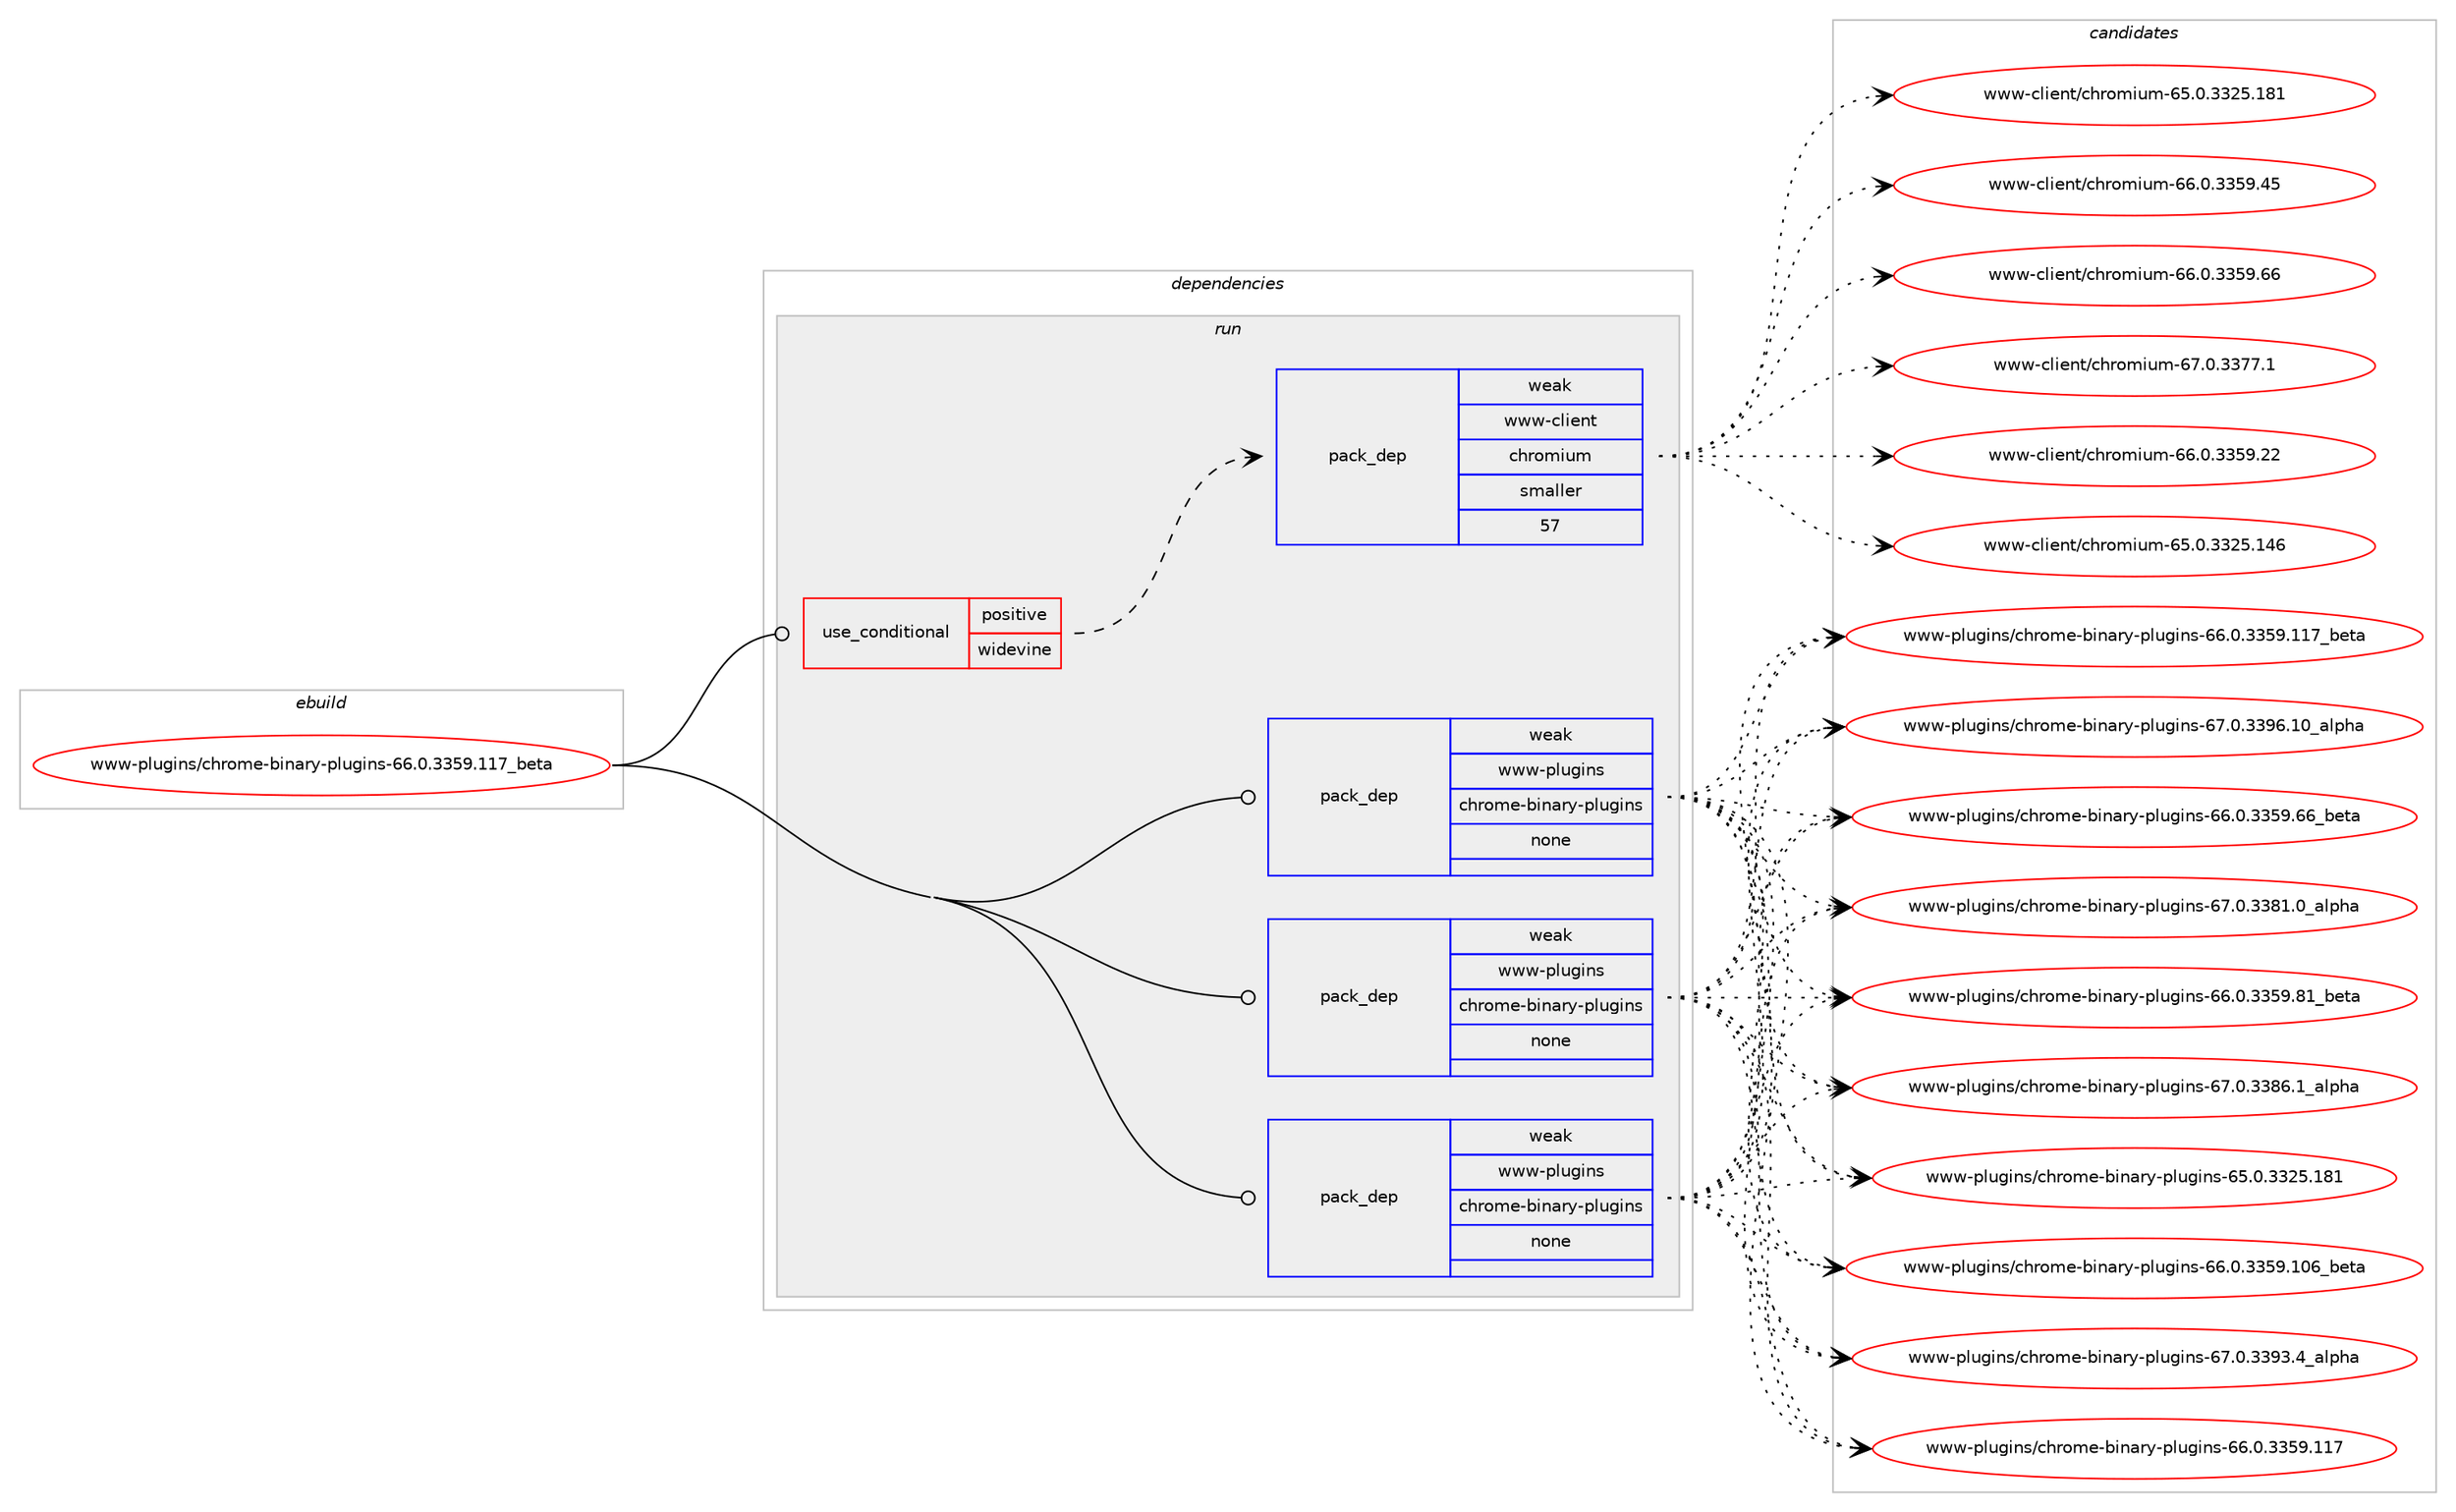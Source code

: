 digraph prolog {

# *************
# Graph options
# *************

newrank=true;
concentrate=true;
compound=true;
graph [rankdir=LR,fontname=Helvetica,fontsize=10,ranksep=1.5];#, ranksep=2.5, nodesep=0.2];
edge  [arrowhead=vee];
node  [fontname=Helvetica,fontsize=10];

# **********
# The ebuild
# **********

subgraph cluster_leftcol {
color=gray;
rank=same;
label=<<i>ebuild</i>>;
id [label="www-plugins/chrome-binary-plugins-66.0.3359.117_beta", color=red, width=4, href="../www-plugins/chrome-binary-plugins-66.0.3359.117_beta.svg"];
}

# ****************
# The dependencies
# ****************

subgraph cluster_midcol {
color=gray;
label=<<i>dependencies</i>>;
subgraph cluster_compile {
fillcolor="#eeeeee";
style=filled;
label=<<i>compile</i>>;
}
subgraph cluster_compileandrun {
fillcolor="#eeeeee";
style=filled;
label=<<i>compile and run</i>>;
}
subgraph cluster_run {
fillcolor="#eeeeee";
style=filled;
label=<<i>run</i>>;
subgraph cond633 {
dependency6978 [label=<<TABLE BORDER="0" CELLBORDER="1" CELLSPACING="0" CELLPADDING="4"><TR><TD ROWSPAN="3" CELLPADDING="10">use_conditional</TD></TR><TR><TD>positive</TD></TR><TR><TD>widevine</TD></TR></TABLE>>, shape=none, color=red];
subgraph pack6266 {
dependency6979 [label=<<TABLE BORDER="0" CELLBORDER="1" CELLSPACING="0" CELLPADDING="4" WIDTH="220"><TR><TD ROWSPAN="6" CELLPADDING="30">pack_dep</TD></TR><TR><TD WIDTH="110">weak</TD></TR><TR><TD>www-client</TD></TR><TR><TD>chromium</TD></TR><TR><TD>smaller</TD></TR><TR><TD>57</TD></TR></TABLE>>, shape=none, color=blue];
}
dependency6978:e -> dependency6979:w [weight=20,style="dashed",arrowhead="vee"];
}
id:e -> dependency6978:w [weight=20,style="solid",arrowhead="odot"];
subgraph pack6267 {
dependency6980 [label=<<TABLE BORDER="0" CELLBORDER="1" CELLSPACING="0" CELLPADDING="4" WIDTH="220"><TR><TD ROWSPAN="6" CELLPADDING="30">pack_dep</TD></TR><TR><TD WIDTH="110">weak</TD></TR><TR><TD>www-plugins</TD></TR><TR><TD>chrome-binary-plugins</TD></TR><TR><TD>none</TD></TR><TR><TD></TD></TR></TABLE>>, shape=none, color=blue];
}
id:e -> dependency6980:w [weight=20,style="solid",arrowhead="odot"];
subgraph pack6268 {
dependency6981 [label=<<TABLE BORDER="0" CELLBORDER="1" CELLSPACING="0" CELLPADDING="4" WIDTH="220"><TR><TD ROWSPAN="6" CELLPADDING="30">pack_dep</TD></TR><TR><TD WIDTH="110">weak</TD></TR><TR><TD>www-plugins</TD></TR><TR><TD>chrome-binary-plugins</TD></TR><TR><TD>none</TD></TR><TR><TD></TD></TR></TABLE>>, shape=none, color=blue];
}
id:e -> dependency6981:w [weight=20,style="solid",arrowhead="odot"];
subgraph pack6269 {
dependency6982 [label=<<TABLE BORDER="0" CELLBORDER="1" CELLSPACING="0" CELLPADDING="4" WIDTH="220"><TR><TD ROWSPAN="6" CELLPADDING="30">pack_dep</TD></TR><TR><TD WIDTH="110">weak</TD></TR><TR><TD>www-plugins</TD></TR><TR><TD>chrome-binary-plugins</TD></TR><TR><TD>none</TD></TR><TR><TD></TD></TR></TABLE>>, shape=none, color=blue];
}
id:e -> dependency6982:w [weight=20,style="solid",arrowhead="odot"];
}
}

# **************
# The candidates
# **************

subgraph cluster_choices {
rank=same;
color=gray;
label=<<i>candidates</i>>;

subgraph choice6266 {
color=black;
nodesep=1;
choice1191191194599108105101110116479910411411110910511710945545446484651515357465050 [label="www-client/chromium-66.0.3359.22", color=red, width=4,href="../www-client/chromium-66.0.3359.22.svg"];
choice119119119459910810510111011647991041141111091051171094554534648465151505346495254 [label="www-client/chromium-65.0.3325.146", color=red, width=4,href="../www-client/chromium-65.0.3325.146.svg"];
choice119119119459910810510111011647991041141111091051171094554534648465151505346495649 [label="www-client/chromium-65.0.3325.181", color=red, width=4,href="../www-client/chromium-65.0.3325.181.svg"];
choice1191191194599108105101110116479910411411110910511710945545446484651515357465253 [label="www-client/chromium-66.0.3359.45", color=red, width=4,href="../www-client/chromium-66.0.3359.45.svg"];
choice1191191194599108105101110116479910411411110910511710945545446484651515357465454 [label="www-client/chromium-66.0.3359.66", color=red, width=4,href="../www-client/chromium-66.0.3359.66.svg"];
choice11911911945991081051011101164799104114111109105117109455455464846515155554649 [label="www-client/chromium-67.0.3377.1", color=red, width=4,href="../www-client/chromium-67.0.3377.1.svg"];
dependency6979:e -> choice1191191194599108105101110116479910411411110910511710945545446484651515357465050:w [style=dotted,weight="100"];
dependency6979:e -> choice119119119459910810510111011647991041141111091051171094554534648465151505346495254:w [style=dotted,weight="100"];
dependency6979:e -> choice119119119459910810510111011647991041141111091051171094554534648465151505346495649:w [style=dotted,weight="100"];
dependency6979:e -> choice1191191194599108105101110116479910411411110910511710945545446484651515357465253:w [style=dotted,weight="100"];
dependency6979:e -> choice1191191194599108105101110116479910411411110910511710945545446484651515357465454:w [style=dotted,weight="100"];
dependency6979:e -> choice11911911945991081051011101164799104114111109105117109455455464846515155554649:w [style=dotted,weight="100"];
}
subgraph choice6267 {
color=black;
nodesep=1;
choice1191191194511210811710310511011547991041141111091014598105110971141214511210811710310511011545545446484651515357465454959810111697 [label="www-plugins/chrome-binary-plugins-66.0.3359.66_beta", color=red, width=4,href="../www-plugins/chrome-binary-plugins-66.0.3359.66_beta.svg"];
choice11911911945112108117103105110115479910411411110910145981051109711412145112108117103105110115455455464846515156494648959710811210497 [label="www-plugins/chrome-binary-plugins-67.0.3381.0_alpha", color=red, width=4,href="../www-plugins/chrome-binary-plugins-67.0.3381.0_alpha.svg"];
choice1191191194511210811710310511011547991041141111091014598105110971141214511210811710310511011545545446484651515357465649959810111697 [label="www-plugins/chrome-binary-plugins-66.0.3359.81_beta", color=red, width=4,href="../www-plugins/chrome-binary-plugins-66.0.3359.81_beta.svg"];
choice11911911945112108117103105110115479910411411110910145981051109711412145112108117103105110115455455464846515156544649959710811210497 [label="www-plugins/chrome-binary-plugins-67.0.3386.1_alpha", color=red, width=4,href="../www-plugins/chrome-binary-plugins-67.0.3386.1_alpha.svg"];
choice119119119451121081171031051101154799104114111109101459810511097114121451121081171031051101154554534648465151505346495649 [label="www-plugins/chrome-binary-plugins-65.0.3325.181", color=red, width=4,href="../www-plugins/chrome-binary-plugins-65.0.3325.181.svg"];
choice119119119451121081171031051101154799104114111109101459810511097114121451121081171031051101154554544648465151535746494854959810111697 [label="www-plugins/chrome-binary-plugins-66.0.3359.106_beta", color=red, width=4,href="../www-plugins/chrome-binary-plugins-66.0.3359.106_beta.svg"];
choice11911911945112108117103105110115479910411411110910145981051109711412145112108117103105110115455455464846515157514652959710811210497 [label="www-plugins/chrome-binary-plugins-67.0.3393.4_alpha", color=red, width=4,href="../www-plugins/chrome-binary-plugins-67.0.3393.4_alpha.svg"];
choice119119119451121081171031051101154799104114111109101459810511097114121451121081171031051101154554544648465151535746494955 [label="www-plugins/chrome-binary-plugins-66.0.3359.117", color=red, width=4,href="../www-plugins/chrome-binary-plugins-66.0.3359.117.svg"];
choice119119119451121081171031051101154799104114111109101459810511097114121451121081171031051101154554544648465151535746494955959810111697 [label="www-plugins/chrome-binary-plugins-66.0.3359.117_beta", color=red, width=4,href="../www-plugins/chrome-binary-plugins-66.0.3359.117_beta.svg"];
choice1191191194511210811710310511011547991041141111091014598105110971141214511210811710310511011545545546484651515754464948959710811210497 [label="www-plugins/chrome-binary-plugins-67.0.3396.10_alpha", color=red, width=4,href="../www-plugins/chrome-binary-plugins-67.0.3396.10_alpha.svg"];
dependency6980:e -> choice1191191194511210811710310511011547991041141111091014598105110971141214511210811710310511011545545446484651515357465454959810111697:w [style=dotted,weight="100"];
dependency6980:e -> choice11911911945112108117103105110115479910411411110910145981051109711412145112108117103105110115455455464846515156494648959710811210497:w [style=dotted,weight="100"];
dependency6980:e -> choice1191191194511210811710310511011547991041141111091014598105110971141214511210811710310511011545545446484651515357465649959810111697:w [style=dotted,weight="100"];
dependency6980:e -> choice11911911945112108117103105110115479910411411110910145981051109711412145112108117103105110115455455464846515156544649959710811210497:w [style=dotted,weight="100"];
dependency6980:e -> choice119119119451121081171031051101154799104114111109101459810511097114121451121081171031051101154554534648465151505346495649:w [style=dotted,weight="100"];
dependency6980:e -> choice119119119451121081171031051101154799104114111109101459810511097114121451121081171031051101154554544648465151535746494854959810111697:w [style=dotted,weight="100"];
dependency6980:e -> choice11911911945112108117103105110115479910411411110910145981051109711412145112108117103105110115455455464846515157514652959710811210497:w [style=dotted,weight="100"];
dependency6980:e -> choice119119119451121081171031051101154799104114111109101459810511097114121451121081171031051101154554544648465151535746494955:w [style=dotted,weight="100"];
dependency6980:e -> choice119119119451121081171031051101154799104114111109101459810511097114121451121081171031051101154554544648465151535746494955959810111697:w [style=dotted,weight="100"];
dependency6980:e -> choice1191191194511210811710310511011547991041141111091014598105110971141214511210811710310511011545545546484651515754464948959710811210497:w [style=dotted,weight="100"];
}
subgraph choice6268 {
color=black;
nodesep=1;
choice1191191194511210811710310511011547991041141111091014598105110971141214511210811710310511011545545446484651515357465454959810111697 [label="www-plugins/chrome-binary-plugins-66.0.3359.66_beta", color=red, width=4,href="../www-plugins/chrome-binary-plugins-66.0.3359.66_beta.svg"];
choice11911911945112108117103105110115479910411411110910145981051109711412145112108117103105110115455455464846515156494648959710811210497 [label="www-plugins/chrome-binary-plugins-67.0.3381.0_alpha", color=red, width=4,href="../www-plugins/chrome-binary-plugins-67.0.3381.0_alpha.svg"];
choice1191191194511210811710310511011547991041141111091014598105110971141214511210811710310511011545545446484651515357465649959810111697 [label="www-plugins/chrome-binary-plugins-66.0.3359.81_beta", color=red, width=4,href="../www-plugins/chrome-binary-plugins-66.0.3359.81_beta.svg"];
choice11911911945112108117103105110115479910411411110910145981051109711412145112108117103105110115455455464846515156544649959710811210497 [label="www-plugins/chrome-binary-plugins-67.0.3386.1_alpha", color=red, width=4,href="../www-plugins/chrome-binary-plugins-67.0.3386.1_alpha.svg"];
choice119119119451121081171031051101154799104114111109101459810511097114121451121081171031051101154554534648465151505346495649 [label="www-plugins/chrome-binary-plugins-65.0.3325.181", color=red, width=4,href="../www-plugins/chrome-binary-plugins-65.0.3325.181.svg"];
choice119119119451121081171031051101154799104114111109101459810511097114121451121081171031051101154554544648465151535746494854959810111697 [label="www-plugins/chrome-binary-plugins-66.0.3359.106_beta", color=red, width=4,href="../www-plugins/chrome-binary-plugins-66.0.3359.106_beta.svg"];
choice11911911945112108117103105110115479910411411110910145981051109711412145112108117103105110115455455464846515157514652959710811210497 [label="www-plugins/chrome-binary-plugins-67.0.3393.4_alpha", color=red, width=4,href="../www-plugins/chrome-binary-plugins-67.0.3393.4_alpha.svg"];
choice119119119451121081171031051101154799104114111109101459810511097114121451121081171031051101154554544648465151535746494955 [label="www-plugins/chrome-binary-plugins-66.0.3359.117", color=red, width=4,href="../www-plugins/chrome-binary-plugins-66.0.3359.117.svg"];
choice119119119451121081171031051101154799104114111109101459810511097114121451121081171031051101154554544648465151535746494955959810111697 [label="www-plugins/chrome-binary-plugins-66.0.3359.117_beta", color=red, width=4,href="../www-plugins/chrome-binary-plugins-66.0.3359.117_beta.svg"];
choice1191191194511210811710310511011547991041141111091014598105110971141214511210811710310511011545545546484651515754464948959710811210497 [label="www-plugins/chrome-binary-plugins-67.0.3396.10_alpha", color=red, width=4,href="../www-plugins/chrome-binary-plugins-67.0.3396.10_alpha.svg"];
dependency6981:e -> choice1191191194511210811710310511011547991041141111091014598105110971141214511210811710310511011545545446484651515357465454959810111697:w [style=dotted,weight="100"];
dependency6981:e -> choice11911911945112108117103105110115479910411411110910145981051109711412145112108117103105110115455455464846515156494648959710811210497:w [style=dotted,weight="100"];
dependency6981:e -> choice1191191194511210811710310511011547991041141111091014598105110971141214511210811710310511011545545446484651515357465649959810111697:w [style=dotted,weight="100"];
dependency6981:e -> choice11911911945112108117103105110115479910411411110910145981051109711412145112108117103105110115455455464846515156544649959710811210497:w [style=dotted,weight="100"];
dependency6981:e -> choice119119119451121081171031051101154799104114111109101459810511097114121451121081171031051101154554534648465151505346495649:w [style=dotted,weight="100"];
dependency6981:e -> choice119119119451121081171031051101154799104114111109101459810511097114121451121081171031051101154554544648465151535746494854959810111697:w [style=dotted,weight="100"];
dependency6981:e -> choice11911911945112108117103105110115479910411411110910145981051109711412145112108117103105110115455455464846515157514652959710811210497:w [style=dotted,weight="100"];
dependency6981:e -> choice119119119451121081171031051101154799104114111109101459810511097114121451121081171031051101154554544648465151535746494955:w [style=dotted,weight="100"];
dependency6981:e -> choice119119119451121081171031051101154799104114111109101459810511097114121451121081171031051101154554544648465151535746494955959810111697:w [style=dotted,weight="100"];
dependency6981:e -> choice1191191194511210811710310511011547991041141111091014598105110971141214511210811710310511011545545546484651515754464948959710811210497:w [style=dotted,weight="100"];
}
subgraph choice6269 {
color=black;
nodesep=1;
choice1191191194511210811710310511011547991041141111091014598105110971141214511210811710310511011545545446484651515357465454959810111697 [label="www-plugins/chrome-binary-plugins-66.0.3359.66_beta", color=red, width=4,href="../www-plugins/chrome-binary-plugins-66.0.3359.66_beta.svg"];
choice11911911945112108117103105110115479910411411110910145981051109711412145112108117103105110115455455464846515156494648959710811210497 [label="www-plugins/chrome-binary-plugins-67.0.3381.0_alpha", color=red, width=4,href="../www-plugins/chrome-binary-plugins-67.0.3381.0_alpha.svg"];
choice1191191194511210811710310511011547991041141111091014598105110971141214511210811710310511011545545446484651515357465649959810111697 [label="www-plugins/chrome-binary-plugins-66.0.3359.81_beta", color=red, width=4,href="../www-plugins/chrome-binary-plugins-66.0.3359.81_beta.svg"];
choice11911911945112108117103105110115479910411411110910145981051109711412145112108117103105110115455455464846515156544649959710811210497 [label="www-plugins/chrome-binary-plugins-67.0.3386.1_alpha", color=red, width=4,href="../www-plugins/chrome-binary-plugins-67.0.3386.1_alpha.svg"];
choice119119119451121081171031051101154799104114111109101459810511097114121451121081171031051101154554534648465151505346495649 [label="www-plugins/chrome-binary-plugins-65.0.3325.181", color=red, width=4,href="../www-plugins/chrome-binary-plugins-65.0.3325.181.svg"];
choice119119119451121081171031051101154799104114111109101459810511097114121451121081171031051101154554544648465151535746494854959810111697 [label="www-plugins/chrome-binary-plugins-66.0.3359.106_beta", color=red, width=4,href="../www-plugins/chrome-binary-plugins-66.0.3359.106_beta.svg"];
choice11911911945112108117103105110115479910411411110910145981051109711412145112108117103105110115455455464846515157514652959710811210497 [label="www-plugins/chrome-binary-plugins-67.0.3393.4_alpha", color=red, width=4,href="../www-plugins/chrome-binary-plugins-67.0.3393.4_alpha.svg"];
choice119119119451121081171031051101154799104114111109101459810511097114121451121081171031051101154554544648465151535746494955 [label="www-plugins/chrome-binary-plugins-66.0.3359.117", color=red, width=4,href="../www-plugins/chrome-binary-plugins-66.0.3359.117.svg"];
choice119119119451121081171031051101154799104114111109101459810511097114121451121081171031051101154554544648465151535746494955959810111697 [label="www-plugins/chrome-binary-plugins-66.0.3359.117_beta", color=red, width=4,href="../www-plugins/chrome-binary-plugins-66.0.3359.117_beta.svg"];
choice1191191194511210811710310511011547991041141111091014598105110971141214511210811710310511011545545546484651515754464948959710811210497 [label="www-plugins/chrome-binary-plugins-67.0.3396.10_alpha", color=red, width=4,href="../www-plugins/chrome-binary-plugins-67.0.3396.10_alpha.svg"];
dependency6982:e -> choice1191191194511210811710310511011547991041141111091014598105110971141214511210811710310511011545545446484651515357465454959810111697:w [style=dotted,weight="100"];
dependency6982:e -> choice11911911945112108117103105110115479910411411110910145981051109711412145112108117103105110115455455464846515156494648959710811210497:w [style=dotted,weight="100"];
dependency6982:e -> choice1191191194511210811710310511011547991041141111091014598105110971141214511210811710310511011545545446484651515357465649959810111697:w [style=dotted,weight="100"];
dependency6982:e -> choice11911911945112108117103105110115479910411411110910145981051109711412145112108117103105110115455455464846515156544649959710811210497:w [style=dotted,weight="100"];
dependency6982:e -> choice119119119451121081171031051101154799104114111109101459810511097114121451121081171031051101154554534648465151505346495649:w [style=dotted,weight="100"];
dependency6982:e -> choice119119119451121081171031051101154799104114111109101459810511097114121451121081171031051101154554544648465151535746494854959810111697:w [style=dotted,weight="100"];
dependency6982:e -> choice11911911945112108117103105110115479910411411110910145981051109711412145112108117103105110115455455464846515157514652959710811210497:w [style=dotted,weight="100"];
dependency6982:e -> choice119119119451121081171031051101154799104114111109101459810511097114121451121081171031051101154554544648465151535746494955:w [style=dotted,weight="100"];
dependency6982:e -> choice119119119451121081171031051101154799104114111109101459810511097114121451121081171031051101154554544648465151535746494955959810111697:w [style=dotted,weight="100"];
dependency6982:e -> choice1191191194511210811710310511011547991041141111091014598105110971141214511210811710310511011545545546484651515754464948959710811210497:w [style=dotted,weight="100"];
}
}

}
